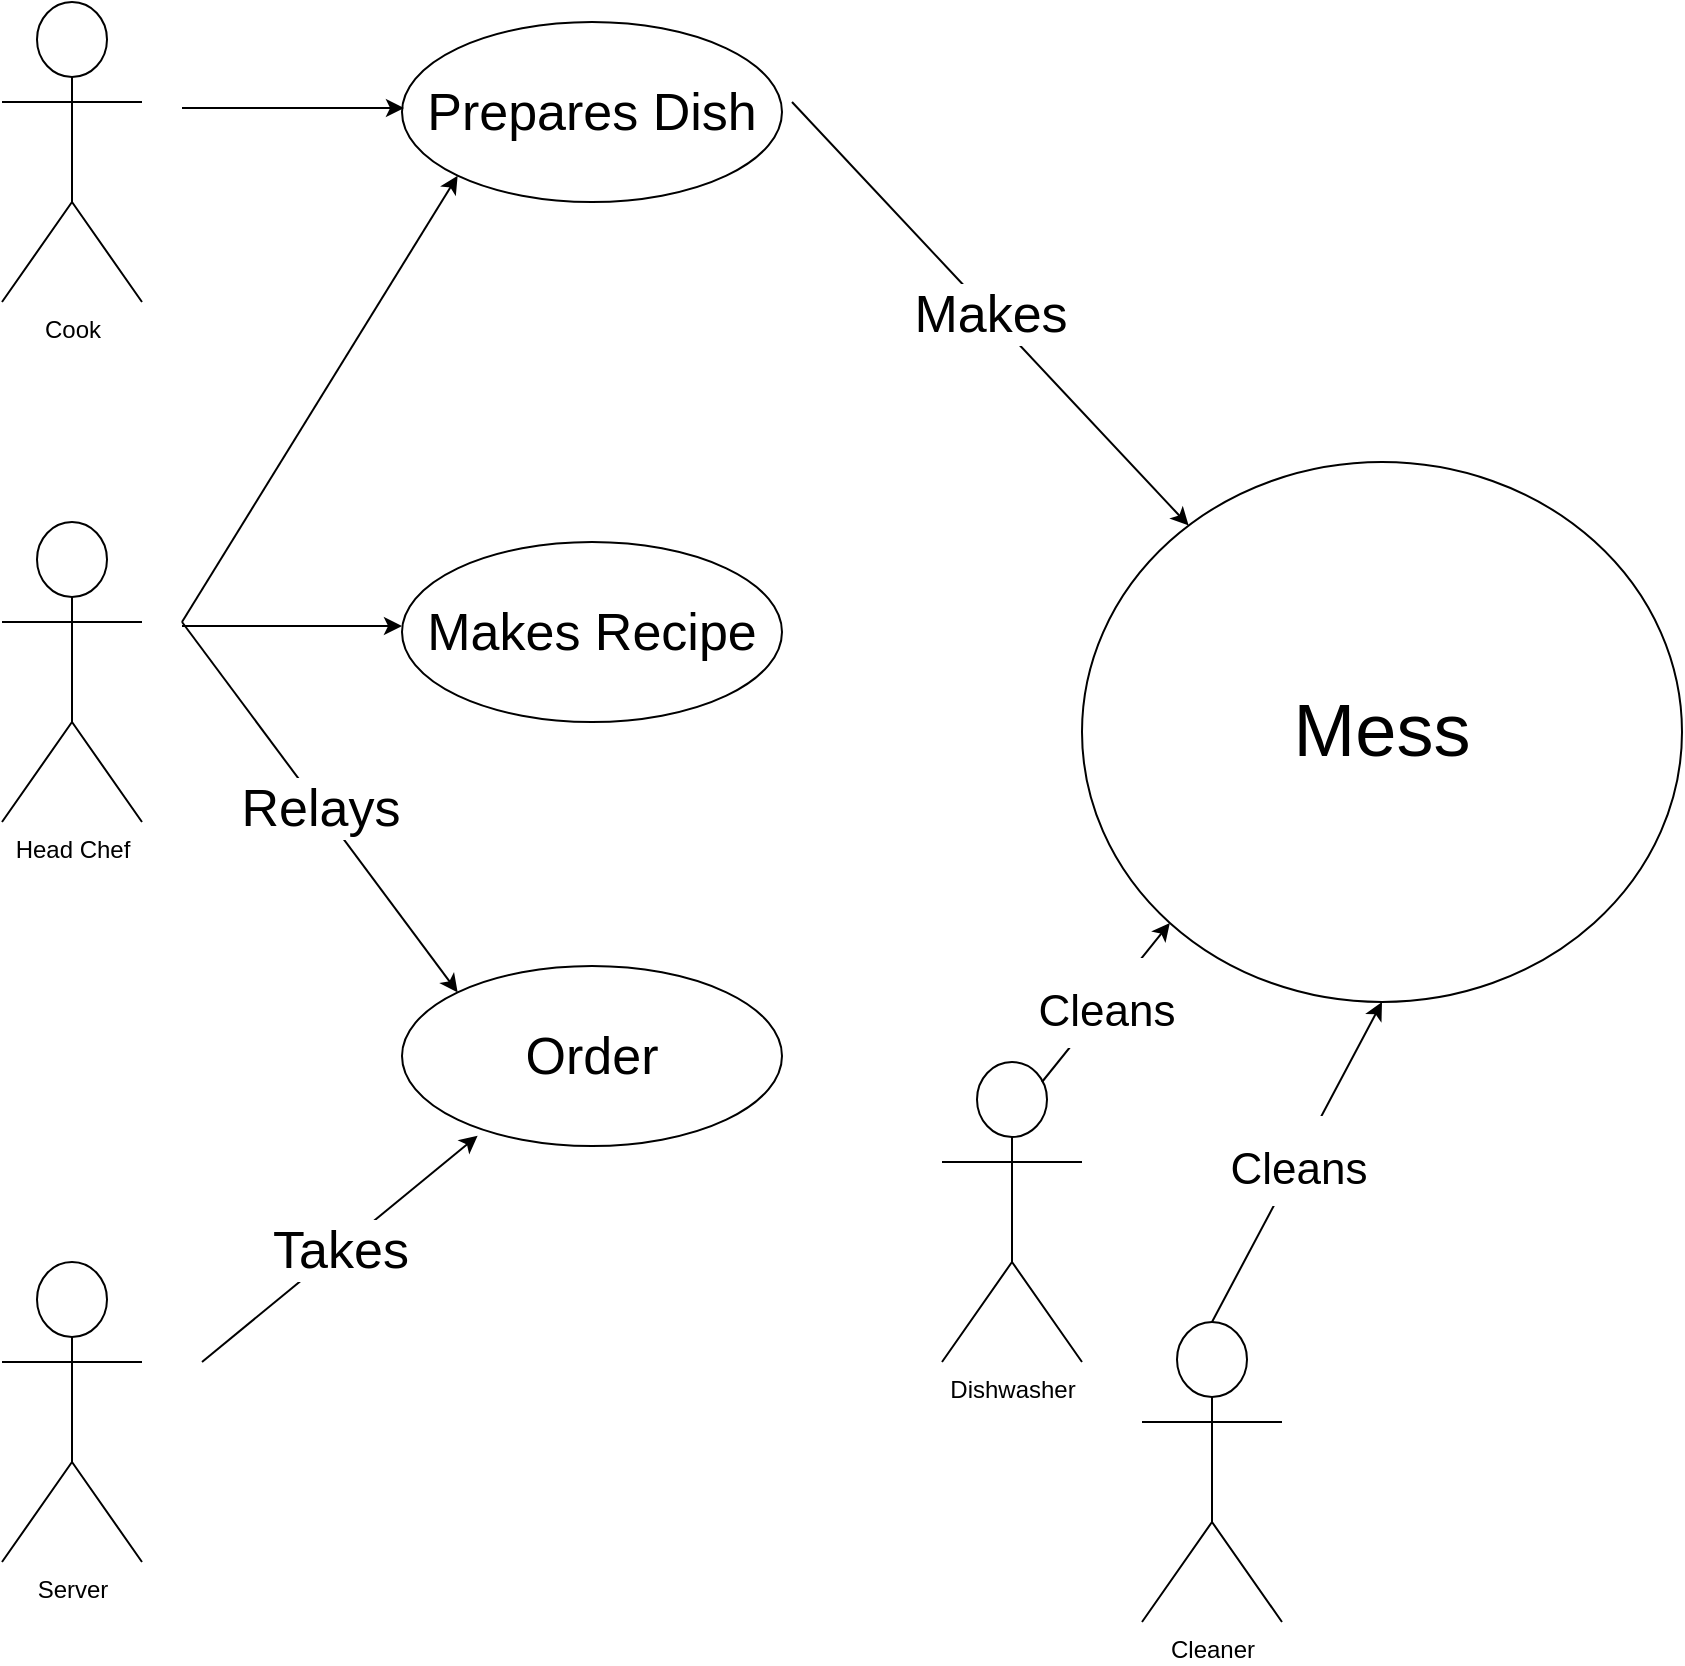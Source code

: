 <mxfile>
    <diagram id="Zks4OngOHflo0hf6Pp7J" name="Page-1">
        <mxGraphModel dx="817" dy="912" grid="1" gridSize="10" guides="1" tooltips="1" connect="1" arrows="1" fold="1" page="1" pageScale="1" pageWidth="850" pageHeight="1100" math="0" shadow="0">
            <root>
                <mxCell id="0"/>
                <mxCell id="1" parent="0"/>
                <mxCell id="2" value="Head Chef" style="shape=umlActor;verticalLabelPosition=bottom;verticalAlign=top;html=1;outlineConnect=0;" vertex="1" parent="1">
                    <mxGeometry x="30" y="310" width="70" height="150" as="geometry"/>
                </mxCell>
                <mxCell id="6" value="Server" style="shape=umlActor;verticalLabelPosition=bottom;verticalAlign=top;html=1;outlineConnect=0;" vertex="1" parent="1">
                    <mxGeometry x="30" y="680" width="70" height="150" as="geometry"/>
                </mxCell>
                <mxCell id="7" value="&lt;font style=&quot;font-size: 26px;&quot;&gt;Order&lt;/font&gt;" style="ellipse;whiteSpace=wrap;html=1;" vertex="1" parent="1">
                    <mxGeometry x="230" y="532" width="190" height="90" as="geometry"/>
                </mxCell>
                <mxCell id="9" value="Takes" style="endArrow=classic;html=1;fontSize=26;entryX=0;entryY=1;entryDx=0;entryDy=0;" edge="1" parent="1">
                    <mxGeometry width="50" height="50" relative="1" as="geometry">
                        <mxPoint x="130.0" y="730" as="sourcePoint"/>
                        <mxPoint x="267.825" y="616.82" as="targetPoint"/>
                    </mxGeometry>
                </mxCell>
                <mxCell id="10" value="Prepares Dish" style="ellipse;whiteSpace=wrap;html=1;fontSize=26;" vertex="1" parent="1">
                    <mxGeometry x="230" y="60" width="190" height="90" as="geometry"/>
                </mxCell>
                <mxCell id="11" value="" style="endArrow=classic;html=1;fontSize=26;entryX=0;entryY=0.5;entryDx=0;entryDy=0;" edge="1" parent="1">
                    <mxGeometry width="50" height="50" relative="1" as="geometry">
                        <mxPoint x="120" y="362" as="sourcePoint"/>
                        <mxPoint x="230.0" y="362" as="targetPoint"/>
                    </mxGeometry>
                </mxCell>
                <mxCell id="13" value="Cook&lt;br&gt;" style="shape=umlActor;verticalLabelPosition=bottom;verticalAlign=top;html=1;outlineConnect=0;" vertex="1" parent="1">
                    <mxGeometry x="30" y="50" width="70" height="150" as="geometry"/>
                </mxCell>
                <mxCell id="14" value="" style="endArrow=classic;html=1;fontSize=26;entryX=0;entryY=0.5;entryDx=0;entryDy=0;" edge="1" parent="1">
                    <mxGeometry width="50" height="50" relative="1" as="geometry">
                        <mxPoint x="120" y="103" as="sourcePoint"/>
                        <mxPoint x="231.0" y="103" as="targetPoint"/>
                    </mxGeometry>
                </mxCell>
                <mxCell id="17" value="Makes Recipe" style="ellipse;whiteSpace=wrap;html=1;fontSize=26;" vertex="1" parent="1">
                    <mxGeometry x="230" y="320" width="190" height="90" as="geometry"/>
                </mxCell>
                <mxCell id="18" value="" style="endArrow=classic;html=1;fontSize=26;entryX=0;entryY=1;entryDx=0;entryDy=0;" edge="1" parent="1" target="10">
                    <mxGeometry width="50" height="50" relative="1" as="geometry">
                        <mxPoint x="120" y="360" as="sourcePoint"/>
                        <mxPoint x="277.825" y="313.18" as="targetPoint"/>
                    </mxGeometry>
                </mxCell>
                <mxCell id="22" value="Relays" style="endArrow=classic;html=1;fontSize=26;entryX=0;entryY=0;entryDx=0;entryDy=0;" edge="1" parent="1" target="7">
                    <mxGeometry width="50" height="50" relative="1" as="geometry">
                        <mxPoint x="120" y="360" as="sourcePoint"/>
                        <mxPoint x="350" y="460" as="targetPoint"/>
                    </mxGeometry>
                </mxCell>
                <mxCell id="23" value="Makes" style="endArrow=classic;html=1;fontSize=26;" edge="1" parent="1" target="24">
                    <mxGeometry width="50" height="50" relative="1" as="geometry">
                        <mxPoint x="425.0" y="100" as="sourcePoint"/>
                        <mxPoint x="620" y="300" as="targetPoint"/>
                    </mxGeometry>
                </mxCell>
                <mxCell id="24" value="&lt;font style=&quot;font-size: 37px;&quot;&gt;Mess&lt;/font&gt;" style="ellipse;whiteSpace=wrap;html=1;fontSize=26;" vertex="1" parent="1">
                    <mxGeometry x="570" y="280" width="300" height="270" as="geometry"/>
                </mxCell>
                <mxCell id="25" value="Dishwasher" style="shape=umlActor;verticalLabelPosition=bottom;verticalAlign=top;html=1;outlineConnect=0;" vertex="1" parent="1">
                    <mxGeometry x="500" y="580" width="70" height="150" as="geometry"/>
                </mxCell>
                <mxCell id="26" value="Cleaner" style="shape=umlActor;verticalLabelPosition=bottom;verticalAlign=top;html=1;outlineConnect=0;" vertex="1" parent="1">
                    <mxGeometry x="600" y="710" width="70" height="150" as="geometry"/>
                </mxCell>
                <mxCell id="27" value="&lt;font style=&quot;font-size: 22px;&quot;&gt;Cleans&lt;/font&gt;" style="endArrow=classic;html=1;fontSize=37;entryX=0;entryY=1;entryDx=0;entryDy=0;" edge="1" parent="1" target="24">
                    <mxGeometry x="0.013" width="50" height="50" relative="1" as="geometry">
                        <mxPoint x="550" y="590" as="sourcePoint"/>
                        <mxPoint x="600" y="540" as="targetPoint"/>
                        <mxPoint as="offset"/>
                    </mxGeometry>
                </mxCell>
                <mxCell id="28" value="&lt;font style=&quot;font-size: 22px;&quot;&gt;Cleans&lt;/font&gt;" style="endArrow=classic;html=1;fontSize=37;entryX=0.5;entryY=1;entryDx=0;entryDy=0;exitX=0.5;exitY=0;exitDx=0;exitDy=0;exitPerimeter=0;" edge="1" parent="1" source="26" target="24">
                    <mxGeometry x="0.013" width="50" height="50" relative="1" as="geometry">
                        <mxPoint x="560" y="600" as="sourcePoint"/>
                        <mxPoint x="623.934" y="520.459" as="targetPoint"/>
                        <mxPoint as="offset"/>
                    </mxGeometry>
                </mxCell>
            </root>
        </mxGraphModel>
    </diagram>
</mxfile>